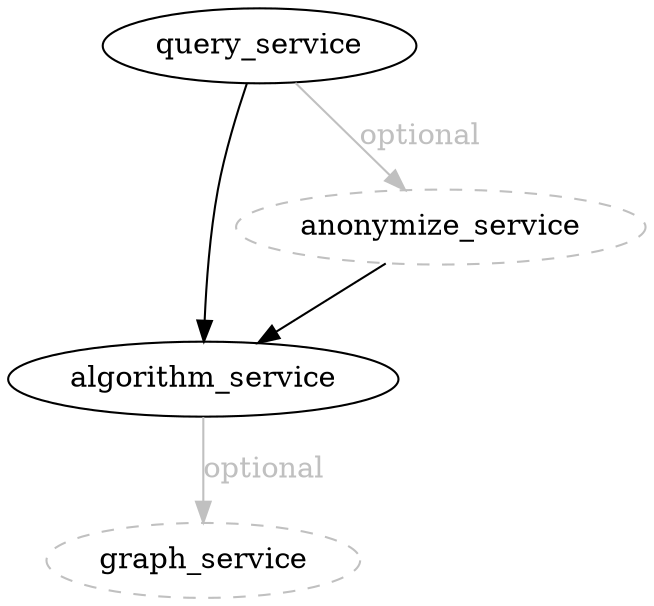 digraph G {
  query_service -> algorithm_service ;
  query_service -> anonymize_service [color=gray, fontcolor=gray, label="optional"];
  anonymize_service -> algorithm_service ;
  algorithm_service -> graph_service [color=gray, fontcolor=gray, label="optional"];

  graph_service [style=dashed, color=gray];
  anonymize_service [style=dashed, color=gray];
}
